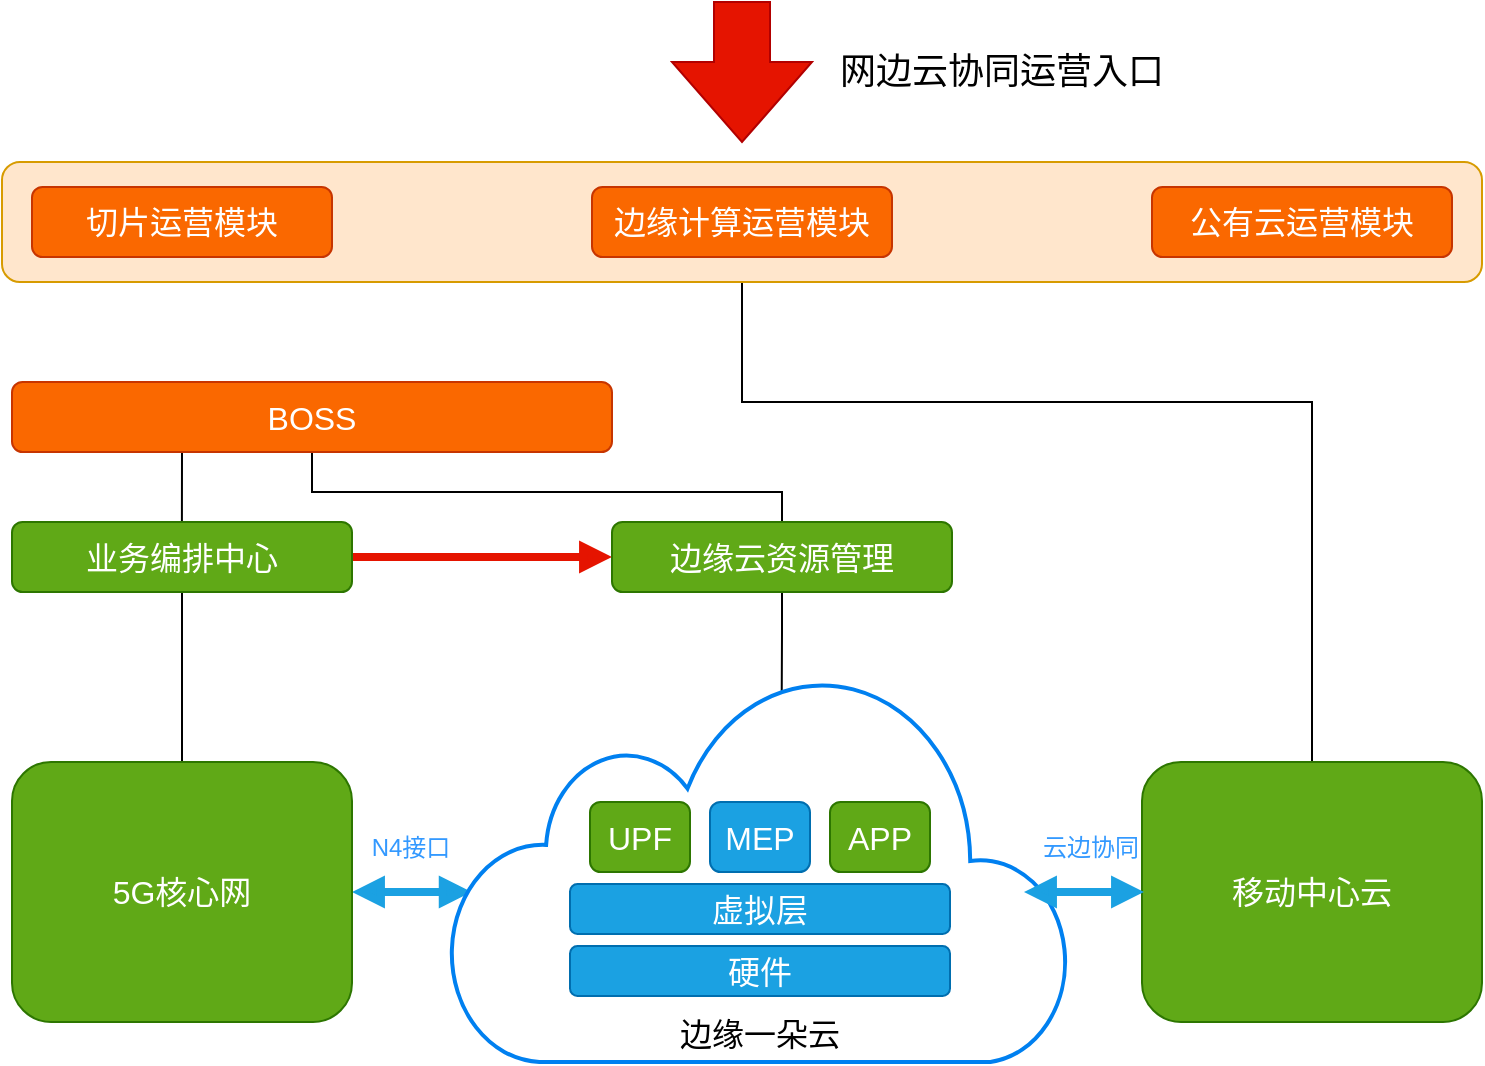 <mxfile version="21.1.9" type="github">
  <diagram name="第 1 页" id="0Sq62YdhwefyZGhysYXV">
    <mxGraphModel dx="1050" dy="517" grid="1" gridSize="10" guides="1" tooltips="1" connect="1" arrows="1" fold="1" page="1" pageScale="1" pageWidth="827" pageHeight="1169" math="0" shadow="0">
      <root>
        <mxCell id="0" />
        <mxCell id="1" parent="0" />
        <mxCell id="nkLDECnxnUzfVNwRyB_I-3" value="" style="html=1;shadow=0;dashed=0;align=center;verticalAlign=middle;shape=mxgraph.arrows2.arrow;dy=0.6;dx=40;direction=south;notch=0;fillColor=#e51400;fontColor=#ffffff;strokeColor=#B20000;" vertex="1" parent="1">
          <mxGeometry x="370" y="20" width="70" height="70" as="geometry" />
        </mxCell>
        <mxCell id="nkLDECnxnUzfVNwRyB_I-4" value="&lt;font style=&quot;font-size: 18px;&quot;&gt;网边云协同运营入口&lt;/font&gt;" style="rounded=0;whiteSpace=wrap;html=1;fillColor=none;strokeColor=none;" vertex="1" parent="1">
          <mxGeometry x="440" y="32.5" width="190" height="45" as="geometry" />
        </mxCell>
        <mxCell id="nkLDECnxnUzfVNwRyB_I-27" style="edgeStyle=orthogonalEdgeStyle;rounded=0;orthogonalLoop=1;jettySize=auto;html=1;entryX=0.5;entryY=0;entryDx=0;entryDy=0;endArrow=none;endFill=0;" edge="1" parent="1" source="nkLDECnxnUzfVNwRyB_I-5" target="nkLDECnxnUzfVNwRyB_I-23">
          <mxGeometry relative="1" as="geometry">
            <Array as="points">
              <mxPoint x="405" y="220" />
              <mxPoint x="690" y="220" />
            </Array>
          </mxGeometry>
        </mxCell>
        <mxCell id="nkLDECnxnUzfVNwRyB_I-5" value="" style="rounded=1;whiteSpace=wrap;html=1;fillColor=#ffe6cc;strokeColor=#d79b00;" vertex="1" parent="1">
          <mxGeometry x="35" y="100" width="740" height="60" as="geometry" />
        </mxCell>
        <mxCell id="nkLDECnxnUzfVNwRyB_I-6" value="&lt;font style=&quot;font-size: 16px;&quot;&gt;切片运营模块&lt;/font&gt;" style="rounded=1;whiteSpace=wrap;html=1;fillColor=#fa6800;fontColor=#FFFFFF;strokeColor=#C73500;" vertex="1" parent="1">
          <mxGeometry x="50" y="112.5" width="150" height="35" as="geometry" />
        </mxCell>
        <mxCell id="nkLDECnxnUzfVNwRyB_I-7" value="&lt;font style=&quot;font-size: 16px;&quot;&gt;边缘计算运营模块&lt;/font&gt;" style="rounded=1;whiteSpace=wrap;html=1;fillColor=#fa6800;fontColor=#FFFFFF;strokeColor=#C73500;" vertex="1" parent="1">
          <mxGeometry x="330" y="112.5" width="150" height="35" as="geometry" />
        </mxCell>
        <mxCell id="nkLDECnxnUzfVNwRyB_I-8" value="&lt;font style=&quot;font-size: 16px;&quot;&gt;公有云运营模块&lt;/font&gt;" style="rounded=1;whiteSpace=wrap;html=1;fillColor=#fa6800;fontColor=#FFFFFF;strokeColor=#C73500;" vertex="1" parent="1">
          <mxGeometry x="610" y="112.5" width="150" height="35" as="geometry" />
        </mxCell>
        <mxCell id="nkLDECnxnUzfVNwRyB_I-26" style="edgeStyle=orthogonalEdgeStyle;rounded=0;orthogonalLoop=1;jettySize=auto;html=1;exitX=0.25;exitY=1;exitDx=0;exitDy=0;entryX=0.435;entryY=0.051;entryDx=0;entryDy=0;entryPerimeter=0;endArrow=none;endFill=0;" edge="1" parent="1">
          <mxGeometry relative="1" as="geometry">
            <mxPoint x="126" y="245" as="sourcePoint" />
            <mxPoint x="124.95" y="281.785" as="targetPoint" />
          </mxGeometry>
        </mxCell>
        <mxCell id="nkLDECnxnUzfVNwRyB_I-30" style="edgeStyle=orthogonalEdgeStyle;rounded=0;orthogonalLoop=1;jettySize=auto;html=1;endArrow=none;endFill=0;" edge="1" parent="1" source="nkLDECnxnUzfVNwRyB_I-9" target="nkLDECnxnUzfVNwRyB_I-12">
          <mxGeometry relative="1" as="geometry">
            <Array as="points">
              <mxPoint x="190" y="265" />
              <mxPoint x="425" y="265" />
            </Array>
          </mxGeometry>
        </mxCell>
        <mxCell id="nkLDECnxnUzfVNwRyB_I-9" value="&lt;font style=&quot;font-size: 16px;&quot;&gt;BOSS&lt;/font&gt;" style="rounded=1;whiteSpace=wrap;html=1;fillColor=#fa6800;fontColor=#FFFFFF;strokeColor=#C73500;" vertex="1" parent="1">
          <mxGeometry x="40" y="210" width="300" height="35" as="geometry" />
        </mxCell>
        <mxCell id="nkLDECnxnUzfVNwRyB_I-24" style="edgeStyle=orthogonalEdgeStyle;rounded=0;orthogonalLoop=1;jettySize=auto;html=1;entryX=0;entryY=0.5;entryDx=0;entryDy=0;fillColor=#e51400;strokeColor=#e51400;strokeWidth=4;endArrow=block;endFill=1;" edge="1" parent="1" source="nkLDECnxnUzfVNwRyB_I-10" target="nkLDECnxnUzfVNwRyB_I-12">
          <mxGeometry relative="1" as="geometry" />
        </mxCell>
        <mxCell id="nkLDECnxnUzfVNwRyB_I-28" style="edgeStyle=orthogonalEdgeStyle;rounded=0;orthogonalLoop=1;jettySize=auto;html=1;entryX=0.5;entryY=0;entryDx=0;entryDy=0;endArrow=none;endFill=0;" edge="1" parent="1" source="nkLDECnxnUzfVNwRyB_I-10" target="nkLDECnxnUzfVNwRyB_I-11">
          <mxGeometry relative="1" as="geometry" />
        </mxCell>
        <mxCell id="nkLDECnxnUzfVNwRyB_I-10" value="&lt;font style=&quot;font-size: 16px;&quot;&gt;业务编排中心&lt;/font&gt;" style="rounded=1;whiteSpace=wrap;html=1;fillColor=#60a917;fontColor=#ffffff;strokeColor=#2D7600;" vertex="1" parent="1">
          <mxGeometry x="40" y="280" width="170" height="35" as="geometry" />
        </mxCell>
        <mxCell id="nkLDECnxnUzfVNwRyB_I-29" style="edgeStyle=orthogonalEdgeStyle;rounded=0;orthogonalLoop=1;jettySize=auto;html=1;entryX=0.035;entryY=0.564;entryDx=0;entryDy=0;entryPerimeter=0;strokeWidth=4;endArrow=block;endFill=1;startArrow=block;startFill=1;strokeColor=#1ba1e2;" edge="1" parent="1" source="nkLDECnxnUzfVNwRyB_I-11" target="nkLDECnxnUzfVNwRyB_I-20">
          <mxGeometry relative="1" as="geometry" />
        </mxCell>
        <mxCell id="nkLDECnxnUzfVNwRyB_I-11" value="&lt;font style=&quot;font-size: 16px;&quot;&gt;5G核心网&lt;/font&gt;" style="rounded=1;whiteSpace=wrap;html=1;fillColor=#60a917;fontColor=#ffffff;strokeColor=#2D7600;" vertex="1" parent="1">
          <mxGeometry x="40" y="400" width="170" height="130" as="geometry" />
        </mxCell>
        <mxCell id="nkLDECnxnUzfVNwRyB_I-31" style="edgeStyle=orthogonalEdgeStyle;rounded=0;orthogonalLoop=1;jettySize=auto;html=1;entryX=0.535;entryY=0.077;entryDx=0;entryDy=0;entryPerimeter=0;endArrow=none;endFill=0;" edge="1" parent="1" source="nkLDECnxnUzfVNwRyB_I-12" target="nkLDECnxnUzfVNwRyB_I-20">
          <mxGeometry relative="1" as="geometry" />
        </mxCell>
        <mxCell id="nkLDECnxnUzfVNwRyB_I-12" value="&lt;font style=&quot;font-size: 16px;&quot;&gt;边缘云资源管理&lt;/font&gt;" style="rounded=1;whiteSpace=wrap;html=1;fillColor=#60a917;fontColor=#ffffff;strokeColor=#2D7600;" vertex="1" parent="1">
          <mxGeometry x="340" y="280" width="170" height="35" as="geometry" />
        </mxCell>
        <mxCell id="nkLDECnxnUzfVNwRyB_I-22" value="" style="group" vertex="1" connectable="0" parent="1">
          <mxGeometry x="259" y="355" width="310" height="195" as="geometry" />
        </mxCell>
        <mxCell id="nkLDECnxnUzfVNwRyB_I-20" value="" style="html=1;verticalLabelPosition=bottom;align=center;labelBackgroundColor=#ffffff;verticalAlign=top;strokeWidth=2;strokeColor=#0080F0;shadow=0;dashed=0;shape=mxgraph.ios7.icons.cloud;" vertex="1" parent="nkLDECnxnUzfVNwRyB_I-22">
          <mxGeometry width="310" height="195" as="geometry" />
        </mxCell>
        <mxCell id="nkLDECnxnUzfVNwRyB_I-21" value="" style="group" vertex="1" connectable="0" parent="nkLDECnxnUzfVNwRyB_I-22">
          <mxGeometry x="60" y="65" width="190" height="128" as="geometry" />
        </mxCell>
        <mxCell id="nkLDECnxnUzfVNwRyB_I-13" value="&lt;font style=&quot;font-size: 16px;&quot;&gt;UPF&lt;/font&gt;" style="rounded=1;whiteSpace=wrap;html=1;fillColor=#60a917;fontColor=#ffffff;strokeColor=#2D7600;" vertex="1" parent="nkLDECnxnUzfVNwRyB_I-21">
          <mxGeometry x="10" width="50" height="35" as="geometry" />
        </mxCell>
        <mxCell id="nkLDECnxnUzfVNwRyB_I-14" value="&lt;font style=&quot;font-size: 16px;&quot;&gt;MEP&lt;/font&gt;" style="rounded=1;whiteSpace=wrap;html=1;fillColor=#1ba1e2;fontColor=#ffffff;strokeColor=#006EAF;" vertex="1" parent="nkLDECnxnUzfVNwRyB_I-21">
          <mxGeometry x="70" width="50" height="35" as="geometry" />
        </mxCell>
        <mxCell id="nkLDECnxnUzfVNwRyB_I-15" value="&lt;font style=&quot;font-size: 16px;&quot;&gt;APP&lt;br&gt;&lt;/font&gt;" style="rounded=1;whiteSpace=wrap;html=1;fillColor=#60a917;fontColor=#ffffff;strokeColor=#2D7600;" vertex="1" parent="nkLDECnxnUzfVNwRyB_I-21">
          <mxGeometry x="130" width="50" height="35" as="geometry" />
        </mxCell>
        <mxCell id="nkLDECnxnUzfVNwRyB_I-16" value="&lt;font style=&quot;font-size: 16px;&quot;&gt;虚拟层&lt;/font&gt;" style="rounded=1;whiteSpace=wrap;html=1;fillColor=#1ba1e2;fontColor=#ffffff;strokeColor=#006EAF;" vertex="1" parent="nkLDECnxnUzfVNwRyB_I-21">
          <mxGeometry y="41" width="190" height="25" as="geometry" />
        </mxCell>
        <mxCell id="nkLDECnxnUzfVNwRyB_I-18" value="&lt;font style=&quot;font-size: 16px;&quot;&gt;硬件&lt;/font&gt;" style="rounded=1;whiteSpace=wrap;html=1;fillColor=#1ba1e2;fontColor=#ffffff;strokeColor=#006EAF;" vertex="1" parent="nkLDECnxnUzfVNwRyB_I-21">
          <mxGeometry y="72" width="190" height="25" as="geometry" />
        </mxCell>
        <mxCell id="nkLDECnxnUzfVNwRyB_I-19" value="&lt;font style=&quot;font-size: 16px;&quot;&gt;边缘一朵云&lt;/font&gt;" style="rounded=1;whiteSpace=wrap;html=1;fillColor=none;fontColor=#000000;strokeColor=none;" vertex="1" parent="nkLDECnxnUzfVNwRyB_I-21">
          <mxGeometry y="103" width="190" height="25" as="geometry" />
        </mxCell>
        <mxCell id="nkLDECnxnUzfVNwRyB_I-23" value="&lt;font style=&quot;font-size: 16px;&quot;&gt;移动中心云&lt;/font&gt;" style="rounded=1;whiteSpace=wrap;html=1;fillColor=#60a917;fontColor=#ffffff;strokeColor=#2D7600;" vertex="1" parent="1">
          <mxGeometry x="605" y="400" width="170" height="130" as="geometry" />
        </mxCell>
        <mxCell id="nkLDECnxnUzfVNwRyB_I-32" style="edgeStyle=orthogonalEdgeStyle;rounded=0;orthogonalLoop=1;jettySize=auto;html=1;entryX=0.035;entryY=0.564;entryDx=0;entryDy=0;entryPerimeter=0;strokeWidth=4;endArrow=block;endFill=1;startArrow=block;startFill=1;strokeColor=#1ba1e2;" edge="1" parent="1">
          <mxGeometry relative="1" as="geometry">
            <mxPoint x="546" y="465" as="sourcePoint" />
            <mxPoint x="606" y="465" as="targetPoint" />
          </mxGeometry>
        </mxCell>
        <mxCell id="nkLDECnxnUzfVNwRyB_I-33" value="&lt;font color=&quot;#3399ff&quot;&gt;N4接口&lt;/font&gt;" style="rounded=0;whiteSpace=wrap;html=1;strokeColor=none;fillColor=none;" vertex="1" parent="1">
          <mxGeometry x="200" y="430" width="79" height="25" as="geometry" />
        </mxCell>
        <mxCell id="nkLDECnxnUzfVNwRyB_I-34" value="&lt;font color=&quot;#3399ff&quot;&gt;云边协同&lt;/font&gt;" style="rounded=0;whiteSpace=wrap;html=1;strokeColor=none;fillColor=none;" vertex="1" parent="1">
          <mxGeometry x="540" y="430" width="79" height="25" as="geometry" />
        </mxCell>
      </root>
    </mxGraphModel>
  </diagram>
</mxfile>
